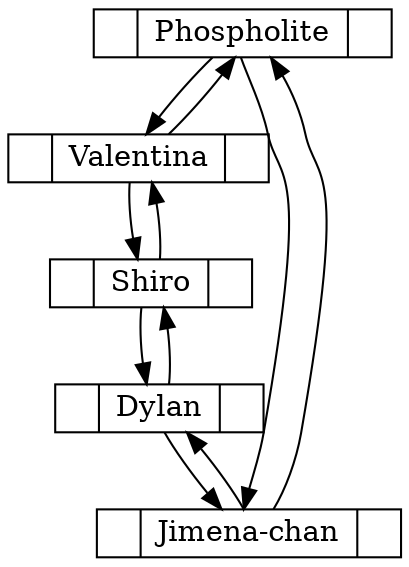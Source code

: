digraph CircularDoble {
	node [height=.1 shape=record]
	<__main__.NodoDoble object at 0x03773250> [label="<f0> |<f1> Phospholite|<f2>"]
	<__main__.NodoDoble object at 0x03773250> -> <__main__.NodoDoble object at 0x037731F0>
	<__main__.NodoDoble object at 0x03773250> -> <__main__.NodoDoble object at 0x0375FEF0>
	<__main__.NodoDoble object at 0x037731F0> [label="<f0> |<f1> Valentina|<f2>"]
	<__main__.NodoDoble object at 0x037731F0> -> <__main__.NodoDoble object at 0x037731D0>
	<__main__.NodoDoble object at 0x037731F0> -> <__main__.NodoDoble object at 0x03773250>
	<__main__.NodoDoble object at 0x037731D0> [label="<f0> |<f1> Shiro|<f2>"]
	<__main__.NodoDoble object at 0x037731D0> -> <__main__.NodoDoble object at 0x0375FF50>
	<__main__.NodoDoble object at 0x037731D0> -> <__main__.NodoDoble object at 0x037731F0>
	<__main__.NodoDoble object at 0x0375FF50> [label="<f0> |<f1> Dylan|<f2>"]
	<__main__.NodoDoble object at 0x0375FF50> -> <__main__.NodoDoble object at 0x0375FEF0>
	<__main__.NodoDoble object at 0x0375FF50> -> <__main__.NodoDoble object at 0x037731D0>
	<__main__.NodoDoble object at 0x0375FEF0> [label="<f0> |<f1> Jimena-chan|<f2>"]
	<__main__.NodoDoble object at 0x0375FEF0> -> <__main__.NodoDoble object at 0x03773250>
	<__main__.NodoDoble object at 0x0375FEF0> -> <__main__.NodoDoble object at 0x0375FF50>
}
